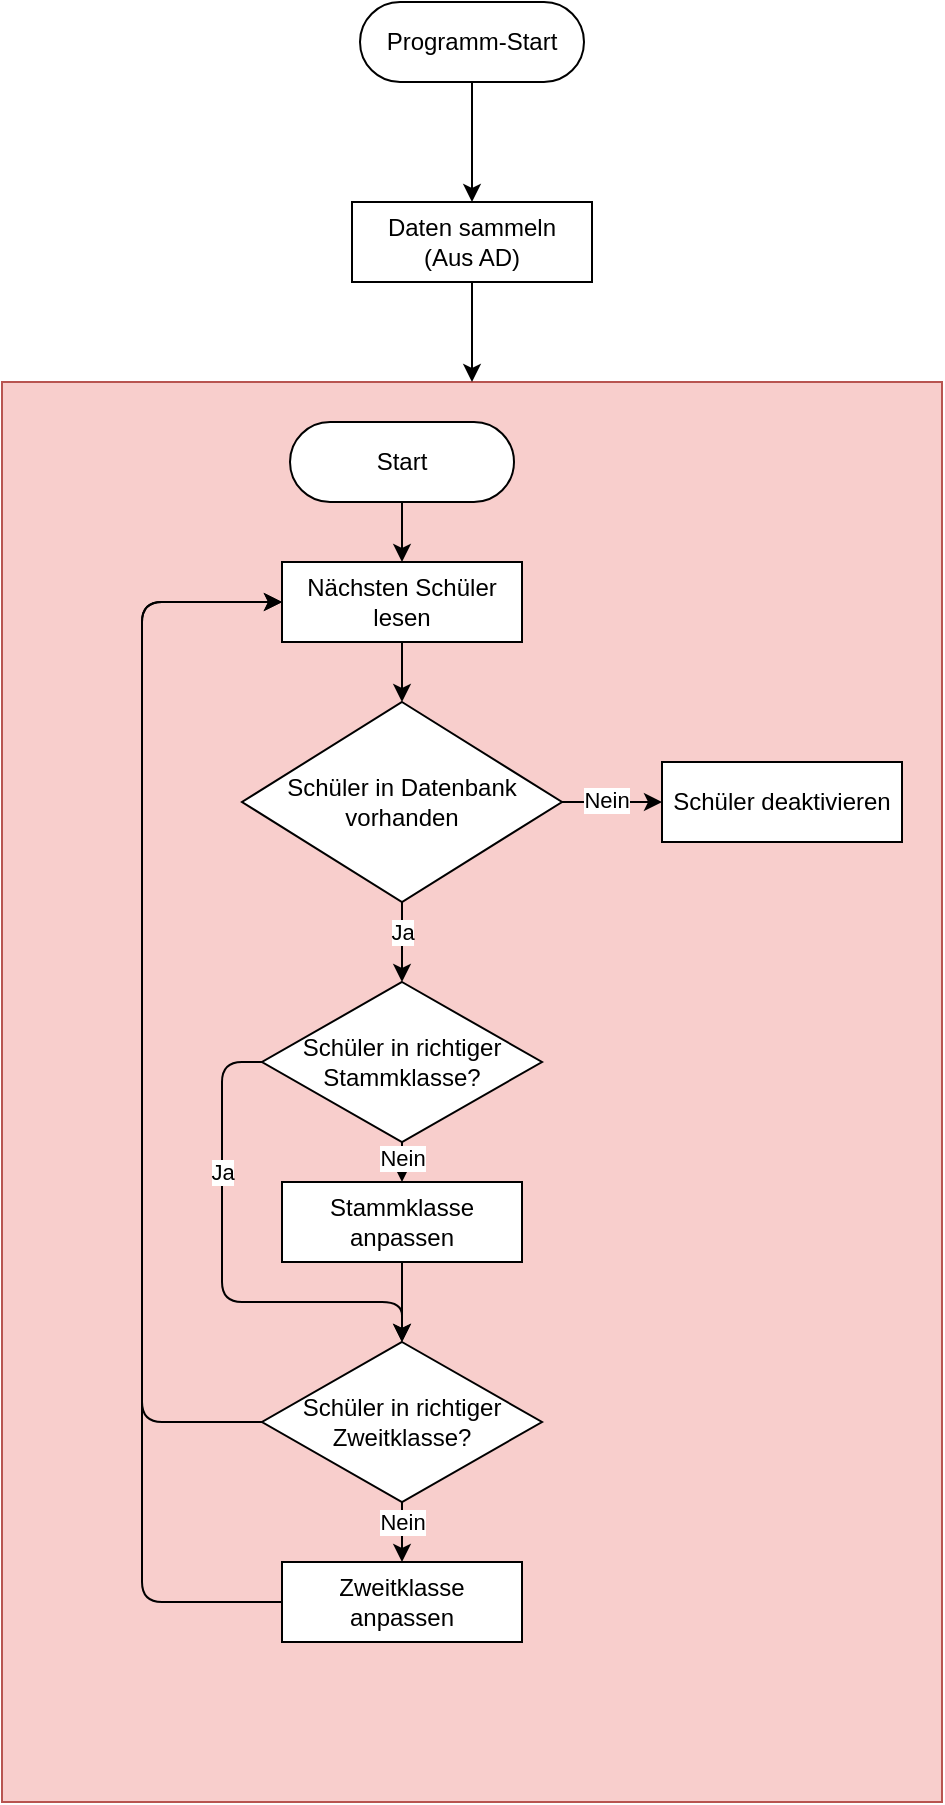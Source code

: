 <mxfile version="14.0.4" type="github">
  <diagram id="C5RBs43oDa-KdzZeNtuy" name="Page-1">
    <mxGraphModel dx="3466" dy="1284" grid="1" gridSize="10" guides="1" tooltips="1" connect="1" arrows="1" fold="1" page="0" pageScale="1" pageWidth="827" pageHeight="1169" math="0" shadow="0">
      <root>
        <mxCell id="WIyWlLk6GJQsqaUBKTNV-0" />
        <mxCell id="WIyWlLk6GJQsqaUBKTNV-1" parent="WIyWlLk6GJQsqaUBKTNV-0" />
        <mxCell id="o0AXf6mT2X_4u5LiD2bt-0" value="" style="rounded=0;whiteSpace=wrap;html=1;fillColor=#f8cecc;strokeColor=#b85450;" vertex="1" parent="WIyWlLk6GJQsqaUBKTNV-1">
          <mxGeometry x="-1820" y="-170" width="470" height="710" as="geometry" />
        </mxCell>
        <mxCell id="o0AXf6mT2X_4u5LiD2bt-1" value="Programm-Start" style="rounded=1;whiteSpace=wrap;html=1;arcSize=50;" vertex="1" parent="WIyWlLk6GJQsqaUBKTNV-1">
          <mxGeometry x="-1641" y="-360" width="112" height="40" as="geometry" />
        </mxCell>
        <mxCell id="o0AXf6mT2X_4u5LiD2bt-3" style="edgeStyle=orthogonalEdgeStyle;rounded=0;orthogonalLoop=1;jettySize=auto;html=1;exitX=0.5;exitY=1;exitDx=0;exitDy=0;entryX=0.5;entryY=0;entryDx=0;entryDy=0;" edge="1" parent="WIyWlLk6GJQsqaUBKTNV-1" source="o0AXf6mT2X_4u5LiD2bt-1" target="o0AXf6mT2X_4u5LiD2bt-6">
          <mxGeometry relative="1" as="geometry">
            <mxPoint x="-1585" y="-320" as="sourcePoint" />
            <mxPoint x="-1585" y="-270" as="targetPoint" />
          </mxGeometry>
        </mxCell>
        <mxCell id="o0AXf6mT2X_4u5LiD2bt-8" style="edgeStyle=orthogonalEdgeStyle;rounded=0;orthogonalLoop=1;jettySize=auto;html=1;exitX=0.5;exitY=1;exitDx=0;exitDy=0;entryX=0.5;entryY=0;entryDx=0;entryDy=0;" edge="1" parent="WIyWlLk6GJQsqaUBKTNV-1" source="o0AXf6mT2X_4u5LiD2bt-6" target="o0AXf6mT2X_4u5LiD2bt-0">
          <mxGeometry relative="1" as="geometry" />
        </mxCell>
        <mxCell id="o0AXf6mT2X_4u5LiD2bt-6" value="Daten sammeln&lt;br&gt;(Aus AD)" style="rounded=0;whiteSpace=wrap;html=1;" vertex="1" parent="WIyWlLk6GJQsqaUBKTNV-1">
          <mxGeometry x="-1645" y="-260" width="120" height="40" as="geometry" />
        </mxCell>
        <mxCell id="o0AXf6mT2X_4u5LiD2bt-13" style="edgeStyle=orthogonalEdgeStyle;rounded=0;orthogonalLoop=1;jettySize=auto;html=1;exitX=0.5;exitY=1;exitDx=0;exitDy=0;entryX=0.5;entryY=0;entryDx=0;entryDy=0;" edge="1" parent="WIyWlLk6GJQsqaUBKTNV-1" source="o0AXf6mT2X_4u5LiD2bt-10" target="o0AXf6mT2X_4u5LiD2bt-12">
          <mxGeometry relative="1" as="geometry" />
        </mxCell>
        <mxCell id="o0AXf6mT2X_4u5LiD2bt-10" value="Start" style="rounded=1;whiteSpace=wrap;html=1;arcSize=50;" vertex="1" parent="WIyWlLk6GJQsqaUBKTNV-1">
          <mxGeometry x="-1676" y="-150" width="112" height="40" as="geometry" />
        </mxCell>
        <mxCell id="o0AXf6mT2X_4u5LiD2bt-16" style="edgeStyle=orthogonalEdgeStyle;rounded=0;orthogonalLoop=1;jettySize=auto;html=1;exitX=0.5;exitY=1;exitDx=0;exitDy=0;entryX=0.5;entryY=0;entryDx=0;entryDy=0;" edge="1" parent="WIyWlLk6GJQsqaUBKTNV-1" source="o0AXf6mT2X_4u5LiD2bt-29" target="o0AXf6mT2X_4u5LiD2bt-15">
          <mxGeometry relative="1" as="geometry" />
        </mxCell>
        <mxCell id="o0AXf6mT2X_4u5LiD2bt-34" value="Ja" style="edgeLabel;html=1;align=center;verticalAlign=middle;resizable=0;points=[];" vertex="1" connectable="0" parent="o0AXf6mT2X_4u5LiD2bt-16">
          <mxGeometry x="-0.286" relative="1" as="geometry">
            <mxPoint as="offset" />
          </mxGeometry>
        </mxCell>
        <mxCell id="o0AXf6mT2X_4u5LiD2bt-12" value="Nächsten Schüler lesen" style="rounded=0;whiteSpace=wrap;html=1;" vertex="1" parent="WIyWlLk6GJQsqaUBKTNV-1">
          <mxGeometry x="-1680" y="-80" width="120" height="40" as="geometry" />
        </mxCell>
        <mxCell id="o0AXf6mT2X_4u5LiD2bt-19" style="edgeStyle=orthogonalEdgeStyle;rounded=0;orthogonalLoop=1;jettySize=auto;html=1;exitX=0.5;exitY=1;exitDx=0;exitDy=0;entryX=0.5;entryY=0;entryDx=0;entryDy=0;" edge="1" parent="WIyWlLk6GJQsqaUBKTNV-1" source="o0AXf6mT2X_4u5LiD2bt-15" target="o0AXf6mT2X_4u5LiD2bt-18">
          <mxGeometry relative="1" as="geometry" />
        </mxCell>
        <mxCell id="o0AXf6mT2X_4u5LiD2bt-35" value="Nein" style="edgeLabel;html=1;align=center;verticalAlign=middle;resizable=0;points=[];" vertex="1" connectable="0" parent="o0AXf6mT2X_4u5LiD2bt-19">
          <mxGeometry x="-0.233" relative="1" as="geometry">
            <mxPoint as="offset" />
          </mxGeometry>
        </mxCell>
        <mxCell id="o0AXf6mT2X_4u5LiD2bt-22" style="edgeStyle=orthogonalEdgeStyle;rounded=1;orthogonalLoop=1;jettySize=auto;html=1;exitX=0;exitY=0.5;exitDx=0;exitDy=0;entryX=0.5;entryY=0;entryDx=0;entryDy=0;" edge="1" parent="WIyWlLk6GJQsqaUBKTNV-1" source="o0AXf6mT2X_4u5LiD2bt-15" target="o0AXf6mT2X_4u5LiD2bt-21">
          <mxGeometry relative="1" as="geometry">
            <Array as="points">
              <mxPoint x="-1710" y="170" />
              <mxPoint x="-1710" y="290" />
              <mxPoint x="-1620" y="290" />
            </Array>
          </mxGeometry>
        </mxCell>
        <mxCell id="o0AXf6mT2X_4u5LiD2bt-36" value="Ja" style="edgeLabel;html=1;align=center;verticalAlign=middle;resizable=0;points=[];" vertex="1" connectable="0" parent="o0AXf6mT2X_4u5LiD2bt-22">
          <mxGeometry x="-0.4" relative="1" as="geometry">
            <mxPoint as="offset" />
          </mxGeometry>
        </mxCell>
        <mxCell id="o0AXf6mT2X_4u5LiD2bt-15" value="Schüler in richtiger Stammklasse?" style="rhombus;whiteSpace=wrap;html=1;" vertex="1" parent="WIyWlLk6GJQsqaUBKTNV-1">
          <mxGeometry x="-1690" y="130" width="140" height="80" as="geometry" />
        </mxCell>
        <mxCell id="o0AXf6mT2X_4u5LiD2bt-23" style="edgeStyle=orthogonalEdgeStyle;rounded=0;orthogonalLoop=1;jettySize=auto;html=1;exitX=0.5;exitY=1;exitDx=0;exitDy=0;entryX=0.5;entryY=0;entryDx=0;entryDy=0;" edge="1" parent="WIyWlLk6GJQsqaUBKTNV-1" source="o0AXf6mT2X_4u5LiD2bt-18" target="o0AXf6mT2X_4u5LiD2bt-21">
          <mxGeometry relative="1" as="geometry" />
        </mxCell>
        <mxCell id="o0AXf6mT2X_4u5LiD2bt-18" value="Stammklasse anpassen" style="rounded=0;whiteSpace=wrap;html=1;" vertex="1" parent="WIyWlLk6GJQsqaUBKTNV-1">
          <mxGeometry x="-1680" y="230" width="120" height="40" as="geometry" />
        </mxCell>
        <mxCell id="o0AXf6mT2X_4u5LiD2bt-25" style="edgeStyle=orthogonalEdgeStyle;rounded=1;orthogonalLoop=1;jettySize=auto;html=1;exitX=0.5;exitY=1;exitDx=0;exitDy=0;entryX=0.5;entryY=0;entryDx=0;entryDy=0;" edge="1" parent="WIyWlLk6GJQsqaUBKTNV-1" source="o0AXf6mT2X_4u5LiD2bt-21" target="o0AXf6mT2X_4u5LiD2bt-24">
          <mxGeometry relative="1" as="geometry" />
        </mxCell>
        <mxCell id="o0AXf6mT2X_4u5LiD2bt-37" value="Nein" style="edgeLabel;html=1;align=center;verticalAlign=middle;resizable=0;points=[];" vertex="1" connectable="0" parent="o0AXf6mT2X_4u5LiD2bt-25">
          <mxGeometry x="0.192" relative="1" as="geometry">
            <mxPoint y="-7.85" as="offset" />
          </mxGeometry>
        </mxCell>
        <mxCell id="o0AXf6mT2X_4u5LiD2bt-38" style="edgeStyle=orthogonalEdgeStyle;rounded=1;orthogonalLoop=1;jettySize=auto;html=1;exitX=0;exitY=0.5;exitDx=0;exitDy=0;entryX=0;entryY=0.5;entryDx=0;entryDy=0;" edge="1" parent="WIyWlLk6GJQsqaUBKTNV-1" source="o0AXf6mT2X_4u5LiD2bt-21" target="o0AXf6mT2X_4u5LiD2bt-12">
          <mxGeometry relative="1" as="geometry">
            <Array as="points">
              <mxPoint x="-1750" y="350" />
              <mxPoint x="-1750" y="-60" />
            </Array>
          </mxGeometry>
        </mxCell>
        <mxCell id="o0AXf6mT2X_4u5LiD2bt-21" value="Schüler in richtiger Zweitklasse?" style="rhombus;whiteSpace=wrap;html=1;" vertex="1" parent="WIyWlLk6GJQsqaUBKTNV-1">
          <mxGeometry x="-1690" y="310" width="140" height="80" as="geometry" />
        </mxCell>
        <mxCell id="o0AXf6mT2X_4u5LiD2bt-39" style="rounded=1;orthogonalLoop=1;jettySize=auto;html=1;exitX=0;exitY=0.5;exitDx=0;exitDy=0;entryX=0;entryY=0.5;entryDx=0;entryDy=0;" edge="1" parent="WIyWlLk6GJQsqaUBKTNV-1" source="o0AXf6mT2X_4u5LiD2bt-24" target="o0AXf6mT2X_4u5LiD2bt-12">
          <mxGeometry relative="1" as="geometry">
            <Array as="points">
              <mxPoint x="-1750" y="440" />
              <mxPoint x="-1750" y="-60" />
            </Array>
          </mxGeometry>
        </mxCell>
        <mxCell id="o0AXf6mT2X_4u5LiD2bt-24" value="Zweitklasse anpassen" style="rounded=0;whiteSpace=wrap;html=1;" vertex="1" parent="WIyWlLk6GJQsqaUBKTNV-1">
          <mxGeometry x="-1680" y="420" width="120" height="40" as="geometry" />
        </mxCell>
        <mxCell id="o0AXf6mT2X_4u5LiD2bt-32" style="edgeStyle=orthogonalEdgeStyle;rounded=1;orthogonalLoop=1;jettySize=auto;html=1;exitX=1;exitY=0.5;exitDx=0;exitDy=0;entryX=0;entryY=0.5;entryDx=0;entryDy=0;" edge="1" parent="WIyWlLk6GJQsqaUBKTNV-1" source="o0AXf6mT2X_4u5LiD2bt-29" target="o0AXf6mT2X_4u5LiD2bt-31">
          <mxGeometry relative="1" as="geometry" />
        </mxCell>
        <mxCell id="o0AXf6mT2X_4u5LiD2bt-33" value="Nein" style="edgeLabel;html=1;align=center;verticalAlign=middle;resizable=0;points=[];" vertex="1" connectable="0" parent="o0AXf6mT2X_4u5LiD2bt-32">
          <mxGeometry x="-0.144" y="1" relative="1" as="geometry">
            <mxPoint as="offset" />
          </mxGeometry>
        </mxCell>
        <mxCell id="o0AXf6mT2X_4u5LiD2bt-29" value="Schüler in Datenbank vorhanden" style="rhombus;whiteSpace=wrap;html=1;" vertex="1" parent="WIyWlLk6GJQsqaUBKTNV-1">
          <mxGeometry x="-1700" y="-10" width="160" height="100" as="geometry" />
        </mxCell>
        <mxCell id="o0AXf6mT2X_4u5LiD2bt-30" style="edgeStyle=orthogonalEdgeStyle;rounded=0;orthogonalLoop=1;jettySize=auto;html=1;exitX=0.5;exitY=1;exitDx=0;exitDy=0;entryX=0.5;entryY=0;entryDx=0;entryDy=0;" edge="1" parent="WIyWlLk6GJQsqaUBKTNV-1" source="o0AXf6mT2X_4u5LiD2bt-12" target="o0AXf6mT2X_4u5LiD2bt-29">
          <mxGeometry relative="1" as="geometry">
            <mxPoint x="-1620" y="-40" as="sourcePoint" />
            <mxPoint x="-1620" y="270" as="targetPoint" />
          </mxGeometry>
        </mxCell>
        <mxCell id="o0AXf6mT2X_4u5LiD2bt-31" value="Schüler deaktivieren" style="rounded=0;whiteSpace=wrap;html=1;" vertex="1" parent="WIyWlLk6GJQsqaUBKTNV-1">
          <mxGeometry x="-1490" y="20" width="120" height="40" as="geometry" />
        </mxCell>
      </root>
    </mxGraphModel>
  </diagram>
</mxfile>
